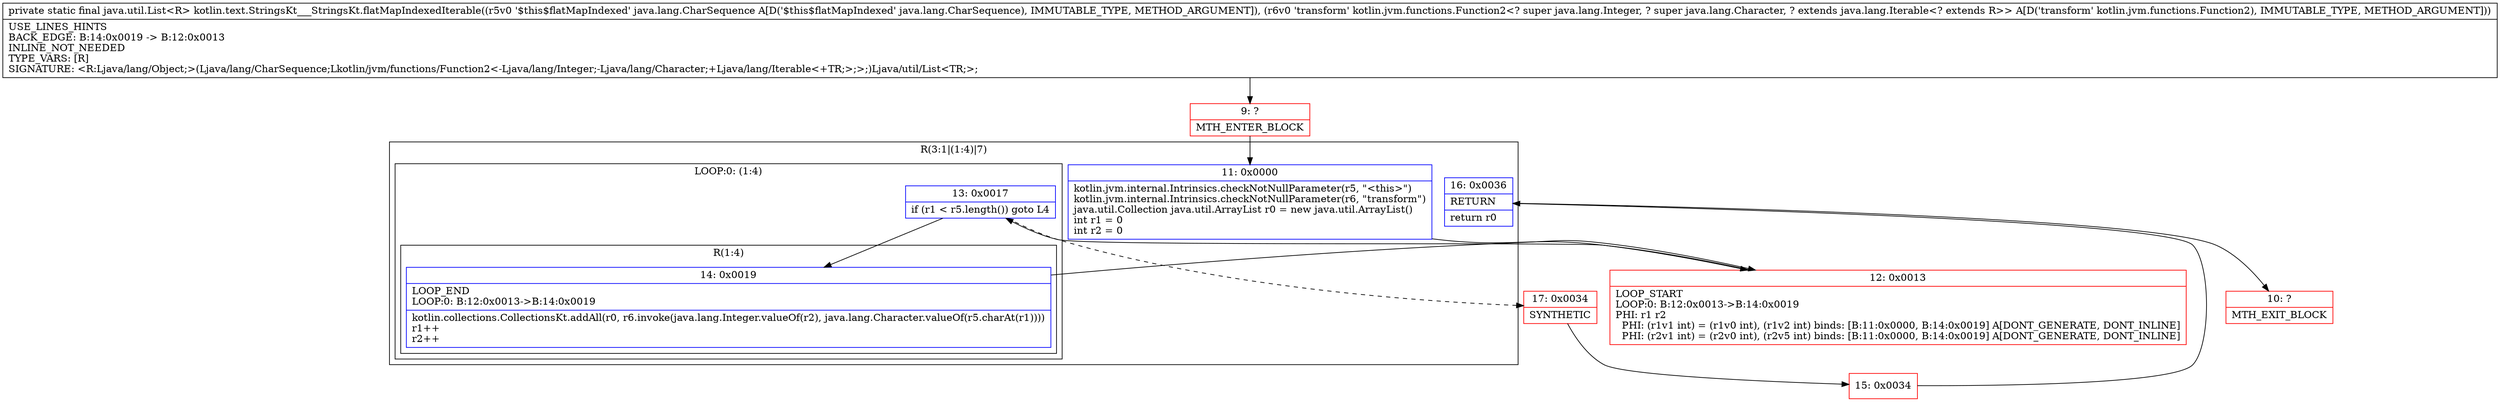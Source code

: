 digraph "CFG forkotlin.text.StringsKt___StringsKt.flatMapIndexedIterable(Ljava\/lang\/CharSequence;Lkotlin\/jvm\/functions\/Function2;)Ljava\/util\/List;" {
subgraph cluster_Region_498138388 {
label = "R(3:1|(1:4)|7)";
node [shape=record,color=blue];
Node_11 [shape=record,label="{11\:\ 0x0000|kotlin.jvm.internal.Intrinsics.checkNotNullParameter(r5, \"\<this\>\")\lkotlin.jvm.internal.Intrinsics.checkNotNullParameter(r6, \"transform\")\ljava.util.Collection java.util.ArrayList r0 = new java.util.ArrayList()\lint r1 = 0\lint r2 = 0\l}"];
subgraph cluster_LoopRegion_765391331 {
label = "LOOP:0: (1:4)";
node [shape=record,color=blue];
Node_13 [shape=record,label="{13\:\ 0x0017|if (r1 \< r5.length()) goto L4\l}"];
subgraph cluster_Region_1880002331 {
label = "R(1:4)";
node [shape=record,color=blue];
Node_14 [shape=record,label="{14\:\ 0x0019|LOOP_END\lLOOP:0: B:12:0x0013\-\>B:14:0x0019\l|kotlin.collections.CollectionsKt.addAll(r0, r6.invoke(java.lang.Integer.valueOf(r2), java.lang.Character.valueOf(r5.charAt(r1))))\lr1++\lr2++\l}"];
}
}
Node_16 [shape=record,label="{16\:\ 0x0036|RETURN\l|return r0\l}"];
}
Node_9 [shape=record,color=red,label="{9\:\ ?|MTH_ENTER_BLOCK\l}"];
Node_12 [shape=record,color=red,label="{12\:\ 0x0013|LOOP_START\lLOOP:0: B:12:0x0013\-\>B:14:0x0019\lPHI: r1 r2 \l  PHI: (r1v1 int) = (r1v0 int), (r1v2 int) binds: [B:11:0x0000, B:14:0x0019] A[DONT_GENERATE, DONT_INLINE]\l  PHI: (r2v1 int) = (r2v0 int), (r2v5 int) binds: [B:11:0x0000, B:14:0x0019] A[DONT_GENERATE, DONT_INLINE]\l}"];
Node_17 [shape=record,color=red,label="{17\:\ 0x0034|SYNTHETIC\l}"];
Node_15 [shape=record,color=red,label="{15\:\ 0x0034}"];
Node_10 [shape=record,color=red,label="{10\:\ ?|MTH_EXIT_BLOCK\l}"];
MethodNode[shape=record,label="{private static final java.util.List\<R\> kotlin.text.StringsKt___StringsKt.flatMapIndexedIterable((r5v0 '$this$flatMapIndexed' java.lang.CharSequence A[D('$this$flatMapIndexed' java.lang.CharSequence), IMMUTABLE_TYPE, METHOD_ARGUMENT]), (r6v0 'transform' kotlin.jvm.functions.Function2\<? super java.lang.Integer, ? super java.lang.Character, ? extends java.lang.Iterable\<? extends R\>\> A[D('transform' kotlin.jvm.functions.Function2), IMMUTABLE_TYPE, METHOD_ARGUMENT]))  | USE_LINES_HINTS\lBACK_EDGE: B:14:0x0019 \-\> B:12:0x0013\lINLINE_NOT_NEEDED\lTYPE_VARS: [R]\lSIGNATURE: \<R:Ljava\/lang\/Object;\>(Ljava\/lang\/CharSequence;Lkotlin\/jvm\/functions\/Function2\<\-Ljava\/lang\/Integer;\-Ljava\/lang\/Character;+Ljava\/lang\/Iterable\<+TR;\>;\>;)Ljava\/util\/List\<TR;\>;\l}"];
MethodNode -> Node_9;Node_11 -> Node_12;
Node_13 -> Node_14;
Node_13 -> Node_17[style=dashed];
Node_14 -> Node_12;
Node_16 -> Node_10;
Node_9 -> Node_11;
Node_12 -> Node_13;
Node_17 -> Node_15;
Node_15 -> Node_16;
}

